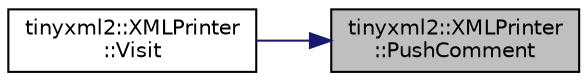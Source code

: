 digraph "tinyxml2::XMLPrinter::PushComment"
{
 // LATEX_PDF_SIZE
  edge [fontname="Helvetica",fontsize="10",labelfontname="Helvetica",labelfontsize="10"];
  node [fontname="Helvetica",fontsize="10",shape=record];
  rankdir="RL";
  Node1 [label="tinyxml2::XMLPrinter\l::PushComment",height=0.2,width=0.4,color="black", fillcolor="grey75", style="filled", fontcolor="black",tooltip="Add a comment."];
  Node1 -> Node2 [dir="back",color="midnightblue",fontsize="10",style="solid"];
  Node2 [label="tinyxml2::XMLPrinter\l::Visit",height=0.2,width=0.4,color="black", fillcolor="white", style="filled",URL="$classtinyxml2_1_1XMLPrinter.html#aa294c5c01af0ebb9114902456e4cb53c",tooltip="Visit a comment node."];
}
